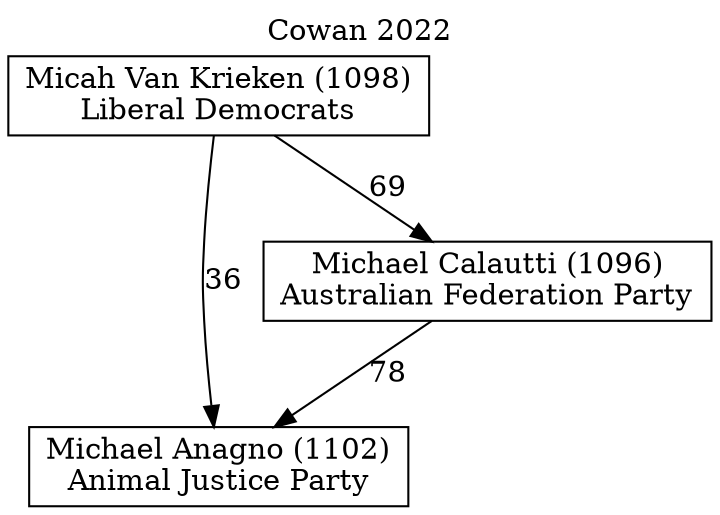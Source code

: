 // House preference flow
digraph "Michael Anagno (1102)_Cowan_2022" {
	graph [label="Cowan 2022" labelloc=t mclimit=10]
	node [shape=box]
	"Michael Anagno (1102)" [label="Michael Anagno (1102)
Animal Justice Party"]
	"Micah Van Krieken (1098)" [label="Micah Van Krieken (1098)
Liberal Democrats"]
	"Michael Calautti (1096)" [label="Michael Calautti (1096)
Australian Federation Party"]
	"Micah Van Krieken (1098)" -> "Michael Anagno (1102)" [label=36]
	"Michael Calautti (1096)" -> "Michael Anagno (1102)" [label=78]
	"Micah Van Krieken (1098)" -> "Michael Calautti (1096)" [label=69]
}
